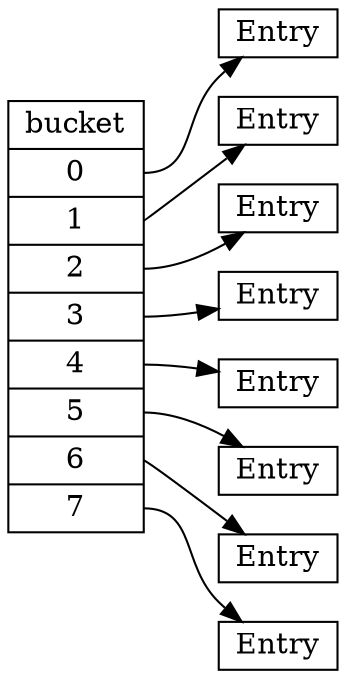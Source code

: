digraph good_performance_hash {

    rankdir = LR;
    node [shape=record];

    // bucket

    bucket [label="bucket |<0> 0 |<1> 1 |<2> 2 |<3> 3 |<4> 4 |<5> 5 |<6> 6 |<7> 7"];

    // nodes

    node [height=.1];

    node0 [label="Entry"];
    node1 [label="Entry"];
    node2 [label="Entry"];
    node3 [label="Entry"];
    node4 [label="Entry"];
    node5 [label="Entry"];
    node6 [label="Entry"];
    node7 [label="Entry"];

    bucket:0 -> node0;
    bucket:1 -> node1;
    bucket:2 -> node2;
    bucket:3 -> node3;
    bucket:4 -> node4;
    bucket:5 -> node5;
    bucket:6 -> node6;
    bucket:7 -> node7;
}
